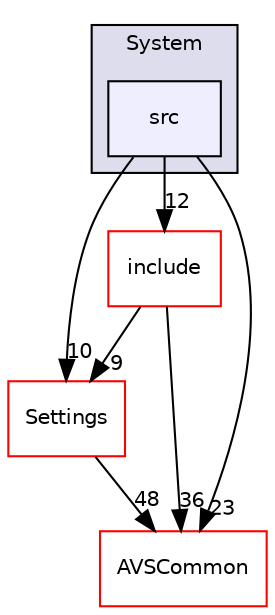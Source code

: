 digraph "/workplace/avs-device-sdk/CapabilityAgents/System/src" {
  compound=true
  node [ fontsize="10", fontname="Helvetica"];
  edge [ labelfontsize="10", labelfontname="Helvetica"];
  subgraph clusterdir_5c34f9d308a00f77f2da80e40fcb7b22 {
    graph [ bgcolor="#ddddee", pencolor="black", label="System" fontname="Helvetica", fontsize="10", URL="dir_5c34f9d308a00f77f2da80e40fcb7b22.html"]
  dir_6e1ab6ecbbd1e0e446549c892c01897f [shape=box, label="src", style="filled", fillcolor="#eeeeff", pencolor="black", URL="dir_6e1ab6ecbbd1e0e446549c892c01897f.html"];
  }
  dir_76128cd39a5afd90f6d9deea527eb79c [shape=box label="include" fillcolor="white" style="filled" color="red" URL="dir_76128cd39a5afd90f6d9deea527eb79c.html"];
  dir_8ae0dd75af039a94f4269584fb8eef13 [shape=box label="Settings" fillcolor="white" style="filled" color="red" URL="dir_8ae0dd75af039a94f4269584fb8eef13.html"];
  dir_13e65effb2bde530b17b3d5eefcd0266 [shape=box label="AVSCommon" fillcolor="white" style="filled" color="red" URL="dir_13e65effb2bde530b17b3d5eefcd0266.html"];
  dir_76128cd39a5afd90f6d9deea527eb79c->dir_8ae0dd75af039a94f4269584fb8eef13 [headlabel="9", labeldistance=1.5 headhref="dir_000203_000283.html"];
  dir_76128cd39a5afd90f6d9deea527eb79c->dir_13e65effb2bde530b17b3d5eefcd0266 [headlabel="36", labeldistance=1.5 headhref="dir_000203_000015.html"];
  dir_6e1ab6ecbbd1e0e446549c892c01897f->dir_76128cd39a5afd90f6d9deea527eb79c [headlabel="12", labeldistance=1.5 headhref="dir_000205_000203.html"];
  dir_6e1ab6ecbbd1e0e446549c892c01897f->dir_8ae0dd75af039a94f4269584fb8eef13 [headlabel="10", labeldistance=1.5 headhref="dir_000205_000283.html"];
  dir_6e1ab6ecbbd1e0e446549c892c01897f->dir_13e65effb2bde530b17b3d5eefcd0266 [headlabel="23", labeldistance=1.5 headhref="dir_000205_000015.html"];
  dir_8ae0dd75af039a94f4269584fb8eef13->dir_13e65effb2bde530b17b3d5eefcd0266 [headlabel="48", labeldistance=1.5 headhref="dir_000283_000015.html"];
}

